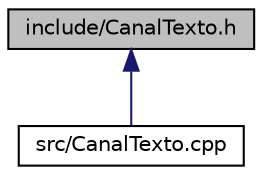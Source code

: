 digraph "include/CanalTexto.h"
{
 // LATEX_PDF_SIZE
  edge [fontname="Helvetica",fontsize="10",labelfontname="Helvetica",labelfontsize="10"];
  node [fontname="Helvetica",fontsize="10",shape=record];
  Node1 [label="include/CanalTexto.h",height=0.2,width=0.4,color="black", fillcolor="grey75", style="filled", fontcolor="black",tooltip="Definição da classe CanalTexto."];
  Node1 -> Node2 [dir="back",color="midnightblue",fontsize="10",style="solid",fontname="Helvetica"];
  Node2 [label="src/CanalTexto.cpp",height=0.2,width=0.4,color="black", fillcolor="white", style="filled",URL="$CanalTexto_8cpp.html",tooltip="Implementação dos métodos da classe CanalTexto."];
}

